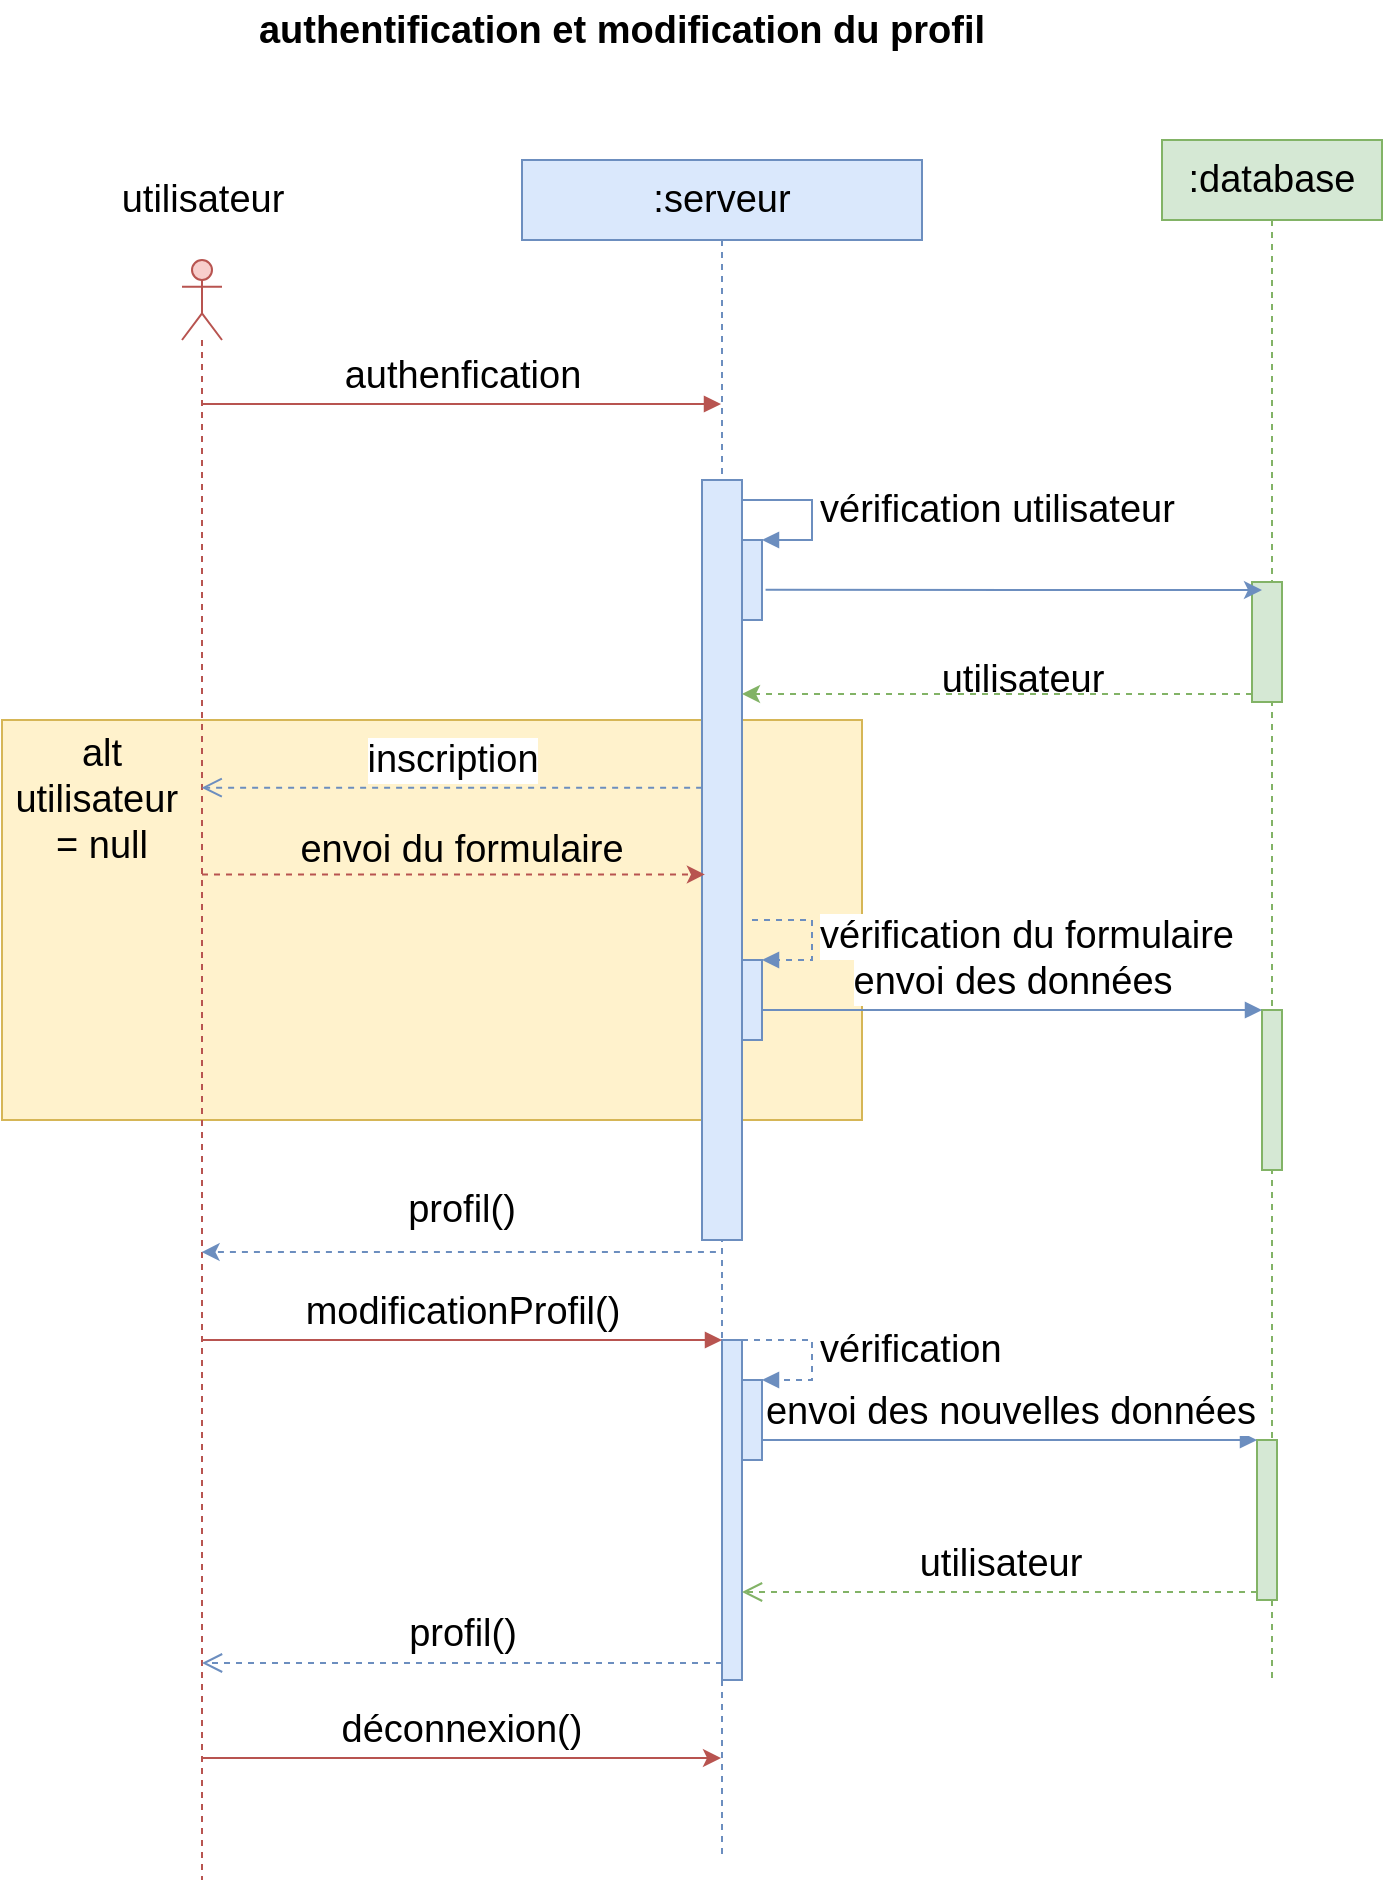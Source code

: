 <mxfile version="20.1.3"><diagram id="yTNn5GlBqbmAPnQuO-kx" name="Page-1"><mxGraphModel dx="1621" dy="772" grid="1" gridSize="10" guides="1" tooltips="1" connect="1" arrows="1" fold="1" page="1" pageScale="1" pageWidth="827" pageHeight="1169" math="0" shadow="0"><root><mxCell id="0"/><mxCell id="1" parent="0"/><mxCell id="2FAvZy32SJLfU8JepavD-1" value="authentification et modification du profil" style="text;align=center;fontStyle=1;verticalAlign=middle;spacingLeft=3;spacingRight=3;strokeColor=none;rotatable=0;points=[[0,0.5],[1,0.5]];portConstraint=eastwest;fontSize=19;" parent="1" vertex="1"><mxGeometry x="370" y="80" width="80" height="26" as="geometry"/></mxCell><mxCell id="2FAvZy32SJLfU8JepavD-3" value="utilisateur" style="text;html=1;align=center;verticalAlign=middle;resizable=0;points=[];autosize=1;strokeColor=none;fillColor=none;fontSize=19;" parent="1" vertex="1"><mxGeometry x="150" y="160" width="100" height="40" as="geometry"/></mxCell><mxCell id="2FAvZy32SJLfU8JepavD-6" value=":database" style="shape=umlLifeline;perimeter=lifelinePerimeter;whiteSpace=wrap;html=1;container=1;collapsible=0;recursiveResize=0;outlineConnect=0;fontSize=19;fillColor=#d5e8d4;strokeColor=#82b366;" parent="1" vertex="1"><mxGeometry x="680" y="150" width="110" height="770" as="geometry"/></mxCell><mxCell id="2FAvZy32SJLfU8JepavD-42" value="" style="rounded=0;whiteSpace=wrap;html=1;fontSize=19;fillColor=#d5e8d4;strokeColor=#82b366;" parent="2FAvZy32SJLfU8JepavD-6" vertex="1"><mxGeometry x="45" y="221" width="15" height="60" as="geometry"/></mxCell><mxCell id="2FAvZy32SJLfU8JepavD-63" value="" style="html=1;points=[];perimeter=orthogonalPerimeter;fontSize=19;fillColor=#d5e8d4;strokeColor=#82b366;" parent="2FAvZy32SJLfU8JepavD-6" vertex="1"><mxGeometry x="50" y="435" width="10" height="80" as="geometry"/></mxCell><mxCell id="2FAvZy32SJLfU8JepavD-104" value="" style="html=1;points=[];perimeter=orthogonalPerimeter;fontSize=19;fillColor=#d5e8d4;strokeColor=#82b366;" parent="2FAvZy32SJLfU8JepavD-6" vertex="1"><mxGeometry x="47.5" y="650" width="10" height="80" as="geometry"/></mxCell><mxCell id="2FAvZy32SJLfU8JepavD-5" value=":serveur" style="shape=umlLifeline;perimeter=lifelinePerimeter;whiteSpace=wrap;html=1;container=1;collapsible=0;recursiveResize=0;outlineConnect=0;fontSize=19;fillColor=#dae8fc;strokeColor=#6c8ebf;" parent="1" vertex="1"><mxGeometry x="360" y="160" width="200" height="850" as="geometry"/></mxCell><mxCell id="2FAvZy32SJLfU8JepavD-52" value="" style="rounded=0;whiteSpace=wrap;html=1;fontSize=19;fillColor=#fff2cc;strokeColor=#d6b656;" parent="2FAvZy32SJLfU8JepavD-5" vertex="1"><mxGeometry x="-260" y="280" width="430" height="200" as="geometry"/></mxCell><mxCell id="2FAvZy32SJLfU8JepavD-45" value="" style="html=1;points=[];perimeter=orthogonalPerimeter;fontSize=19;fillColor=#dae8fc;strokeColor=#6c8ebf;" parent="2FAvZy32SJLfU8JepavD-5" vertex="1"><mxGeometry x="110" y="190" width="10" height="40" as="geometry"/></mxCell><mxCell id="2FAvZy32SJLfU8JepavD-46" value="vérification utilisateur" style="edgeStyle=orthogonalEdgeStyle;html=1;align=left;spacingLeft=2;endArrow=block;rounded=0;entryX=1;entryY=0;fontSize=19;fillColor=#dae8fc;strokeColor=#6c8ebf;" parent="2FAvZy32SJLfU8JepavD-5" source="2FAvZy32SJLfU8JepavD-23" target="2FAvZy32SJLfU8JepavD-45" edge="1"><mxGeometry relative="1" as="geometry"><mxPoint x="115" y="170" as="sourcePoint"/><Array as="points"><mxPoint x="145" y="170"/><mxPoint x="145" y="190"/></Array></mxGeometry></mxCell><mxCell id="2FAvZy32SJLfU8JepavD-23" value="" style="html=1;points=[];perimeter=orthogonalPerimeter;fontSize=19;fillColor=#dae8fc;strokeColor=#6c8ebf;" parent="2FAvZy32SJLfU8JepavD-5" vertex="1"><mxGeometry x="90" y="160" width="20" height="380" as="geometry"/></mxCell><mxCell id="2FAvZy32SJLfU8JepavD-54" value="alt utilisateur&amp;nbsp; = null" style="text;html=1;strokeColor=none;fillColor=none;align=center;verticalAlign=middle;whiteSpace=wrap;rounded=0;fontSize=19;" parent="2FAvZy32SJLfU8JepavD-5" vertex="1"><mxGeometry x="-240" y="300" width="60" height="40" as="geometry"/></mxCell><mxCell id="2FAvZy32SJLfU8JepavD-60" value="envoi du formulaire" style="text;html=1;strokeColor=none;fillColor=none;align=center;verticalAlign=middle;whiteSpace=wrap;rounded=0;fontSize=19;" parent="2FAvZy32SJLfU8JepavD-5" vertex="1"><mxGeometry x="-140" y="330" width="220" height="30" as="geometry"/></mxCell><mxCell id="2FAvZy32SJLfU8JepavD-61" value="" style="html=1;points=[];perimeter=orthogonalPerimeter;fontSize=19;fillColor=#dae8fc;strokeColor=#6c8ebf;" parent="2FAvZy32SJLfU8JepavD-5" vertex="1"><mxGeometry x="110" y="400" width="10" height="40" as="geometry"/></mxCell><mxCell id="2FAvZy32SJLfU8JepavD-62" value="vérification du formulaire" style="edgeStyle=orthogonalEdgeStyle;html=1;align=left;spacingLeft=2;endArrow=block;rounded=0;entryX=1;entryY=0;dashed=1;fontSize=19;fillColor=#dae8fc;strokeColor=#6c8ebf;" parent="2FAvZy32SJLfU8JepavD-5" target="2FAvZy32SJLfU8JepavD-61" edge="1"><mxGeometry relative="1" as="geometry"><mxPoint x="115" y="380" as="sourcePoint"/><Array as="points"><mxPoint x="145" y="380"/></Array></mxGeometry></mxCell><mxCell id="2FAvZy32SJLfU8JepavD-99" value="" style="html=1;points=[];perimeter=orthogonalPerimeter;fontSize=19;fillColor=#dae8fc;strokeColor=#6c8ebf;" parent="2FAvZy32SJLfU8JepavD-5" vertex="1"><mxGeometry x="100" y="590" width="10" height="170" as="geometry"/></mxCell><mxCell id="2FAvZy32SJLfU8JepavD-102" value="" style="html=1;points=[];perimeter=orthogonalPerimeter;fontSize=19;fillColor=#dae8fc;strokeColor=#6c8ebf;" parent="2FAvZy32SJLfU8JepavD-5" vertex="1"><mxGeometry x="110" y="610" width="10" height="40" as="geometry"/></mxCell><mxCell id="2FAvZy32SJLfU8JepavD-103" value="vérification" style="edgeStyle=orthogonalEdgeStyle;html=1;align=left;spacingLeft=2;endArrow=block;rounded=0;entryX=1;entryY=0;fontSize=19;fillColor=#dae8fc;strokeColor=#6c8ebf;dashed=1;" parent="2FAvZy32SJLfU8JepavD-5" source="2FAvZy32SJLfU8JepavD-99" target="2FAvZy32SJLfU8JepavD-102" edge="1"><mxGeometry relative="1" as="geometry"><mxPoint x="115" y="590" as="sourcePoint"/><Array as="points"><mxPoint x="145" y="590"/><mxPoint x="145" y="610"/></Array></mxGeometry></mxCell><mxCell id="2FAvZy32SJLfU8JepavD-2" value="" style="shape=umlLifeline;participant=umlActor;perimeter=lifelinePerimeter;whiteSpace=wrap;html=1;container=1;collapsible=0;recursiveResize=0;verticalAlign=top;spacingTop=36;outlineConnect=0;fontSize=19;fillColor=#f8cecc;strokeColor=#b85450;" parent="1" vertex="1"><mxGeometry x="190" y="210" width="20" height="810" as="geometry"/></mxCell><mxCell id="2FAvZy32SJLfU8JepavD-24" value="authenfication" style="html=1;verticalAlign=bottom;endArrow=block;rounded=0;fontSize=19;fillColor=#f8cecc;strokeColor=#b85450;" parent="1" target="2FAvZy32SJLfU8JepavD-5" edge="1"><mxGeometry relative="1" as="geometry"><mxPoint x="199.81" y="282.0" as="sourcePoint"/><mxPoint x="420" y="282.0" as="targetPoint"/></mxGeometry></mxCell><mxCell id="2FAvZy32SJLfU8JepavD-47" value="" style="endArrow=classic;html=1;rounded=0;fontSize=19;fillColor=#dae8fc;strokeColor=#6c8ebf;exitX=1.179;exitY=0.622;exitDx=0;exitDy=0;exitPerimeter=0;" parent="1" source="2FAvZy32SJLfU8JepavD-45" edge="1"><mxGeometry width="50" height="50" relative="1" as="geometry"><mxPoint x="470.0" y="404.0" as="sourcePoint"/><mxPoint x="730" y="375" as="targetPoint"/></mxGeometry></mxCell><mxCell id="2FAvZy32SJLfU8JepavD-49" value="" style="endArrow=classic;html=1;rounded=0;fontSize=19;exitX=0;exitY=0.75;exitDx=0;exitDy=0;fillColor=#d5e8d4;strokeColor=#82b366;dashed=1;" parent="1" edge="1"><mxGeometry width="50" height="50" relative="1" as="geometry"><mxPoint x="725.0" y="427" as="sourcePoint"/><mxPoint x="470.0" y="427" as="targetPoint"/></mxGeometry></mxCell><mxCell id="2FAvZy32SJLfU8JepavD-50" value="utilisateur" style="text;html=1;align=center;verticalAlign=middle;resizable=0;points=[];autosize=1;strokeColor=none;fillColor=none;fontSize=19;" parent="1" vertex="1"><mxGeometry x="560" y="400" width="100" height="40" as="geometry"/></mxCell><mxCell id="2FAvZy32SJLfU8JepavD-58" value="inscription" style="html=1;verticalAlign=bottom;endArrow=open;dashed=1;endSize=8;rounded=0;fontSize=19;exitX=0.003;exitY=0.438;exitDx=0;exitDy=0;exitPerimeter=0;fillColor=#dae8fc;strokeColor=#6c8ebf;" parent="1" edge="1"><mxGeometry relative="1" as="geometry"><mxPoint x="450.06" y="473.82" as="sourcePoint"/><mxPoint x="199.81" y="473.82" as="targetPoint"/></mxGeometry></mxCell><mxCell id="2FAvZy32SJLfU8JepavD-59" value="" style="endArrow=classic;html=1;rounded=0;dashed=1;fontSize=19;entryX=0.072;entryY=0.519;entryDx=0;entryDy=0;entryPerimeter=0;fillColor=#f8cecc;strokeColor=#b85450;" parent="1" source="2FAvZy32SJLfU8JepavD-2" target="2FAvZy32SJLfU8JepavD-23" edge="1"><mxGeometry width="50" height="50" relative="1" as="geometry"><mxPoint x="550" y="530" as="sourcePoint"/><mxPoint x="600" y="480" as="targetPoint"/></mxGeometry></mxCell><mxCell id="2FAvZy32SJLfU8JepavD-64" value="envoi des données" style="html=1;verticalAlign=bottom;endArrow=block;entryX=0;entryY=0;rounded=0;fontSize=19;fillColor=#dae8fc;strokeColor=#6c8ebf;" parent="1" source="2FAvZy32SJLfU8JepavD-61" target="2FAvZy32SJLfU8JepavD-63" edge="1"><mxGeometry relative="1" as="geometry"><mxPoint x="540" y="585" as="sourcePoint"/></mxGeometry></mxCell><mxCell id="2FAvZy32SJLfU8JepavD-66" value="" style="endArrow=classic;html=1;rounded=0;dashed=1;fontSize=19;exitX=0.348;exitY=1.008;exitDx=0;exitDy=0;exitPerimeter=0;fillColor=#dae8fc;strokeColor=#6c8ebf;" parent="1" edge="1"><mxGeometry width="50" height="50" relative="1" as="geometry"><mxPoint x="456.96" y="706.04" as="sourcePoint"/><mxPoint x="199.81" y="706.04" as="targetPoint"/></mxGeometry></mxCell><mxCell id="2FAvZy32SJLfU8JepavD-68" value="profil()" style="text;html=1;strokeColor=none;fillColor=none;align=center;verticalAlign=middle;whiteSpace=wrap;rounded=0;fontSize=19;" parent="1" vertex="1"><mxGeometry x="300" y="670" width="60" height="30" as="geometry"/></mxCell><mxCell id="2FAvZy32SJLfU8JepavD-100" value="modificationProfil()" style="html=1;verticalAlign=bottom;endArrow=block;entryX=0;entryY=0;rounded=0;fontSize=19;fillColor=#f8cecc;strokeColor=#b85450;" parent="1" source="2FAvZy32SJLfU8JepavD-2" target="2FAvZy32SJLfU8JepavD-99" edge="1"><mxGeometry relative="1" as="geometry"><mxPoint x="390" y="730" as="sourcePoint"/></mxGeometry></mxCell><mxCell id="2FAvZy32SJLfU8JepavD-101" value="profil()" style="html=1;verticalAlign=bottom;endArrow=open;dashed=1;endSize=8;exitX=0;exitY=0.95;rounded=0;fontSize=19;fillColor=#dae8fc;strokeColor=#6c8ebf;" parent="1" source="2FAvZy32SJLfU8JepavD-99" target="2FAvZy32SJLfU8JepavD-2" edge="1"><mxGeometry relative="1" as="geometry"><mxPoint x="390" y="806" as="targetPoint"/></mxGeometry></mxCell><mxCell id="2FAvZy32SJLfU8JepavD-105" value="envoi des nouvelles données" style="html=1;verticalAlign=bottom;endArrow=block;entryX=0;entryY=0;rounded=0;fontSize=19;fillColor=#dae8fc;strokeColor=#6c8ebf;" parent="1" target="2FAvZy32SJLfU8JepavD-104" edge="1"><mxGeometry relative="1" as="geometry"><mxPoint x="480" y="800" as="sourcePoint"/></mxGeometry></mxCell><mxCell id="2FAvZy32SJLfU8JepavD-106" value="utilisateur" style="html=1;verticalAlign=bottom;endArrow=open;dashed=1;endSize=8;exitX=0;exitY=0.95;rounded=0;fontSize=19;fillColor=#d5e8d4;strokeColor=#82b366;" parent="1" source="2FAvZy32SJLfU8JepavD-104" edge="1"><mxGeometry relative="1" as="geometry"><mxPoint x="470" y="876" as="targetPoint"/></mxGeometry></mxCell><mxCell id="2FAvZy32SJLfU8JepavD-107" value="" style="endArrow=classic;html=1;rounded=0;fontSize=19;fillColor=#f8cecc;strokeColor=#b85450;" parent="1" edge="1"><mxGeometry width="50" height="50" relative="1" as="geometry"><mxPoint x="199.81" y="959" as="sourcePoint"/><mxPoint x="459.5" y="959" as="targetPoint"/></mxGeometry></mxCell><mxCell id="2FAvZy32SJLfU8JepavD-108" value="déconnexion()" style="text;html=1;strokeColor=none;fillColor=none;align=center;verticalAlign=middle;whiteSpace=wrap;rounded=0;fontSize=19;" parent="1" vertex="1"><mxGeometry x="300" y="930" width="60" height="30" as="geometry"/></mxCell></root></mxGraphModel></diagram></mxfile>